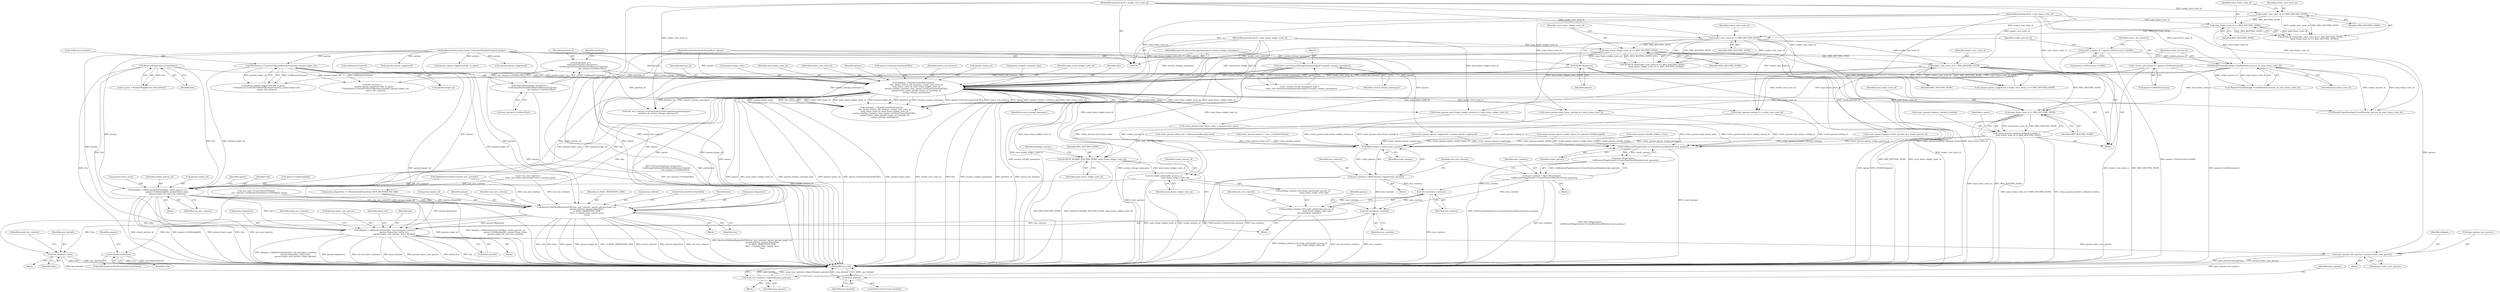 digraph "0_Chrome_d18c519758c2e6043f0e1f00e2b69a55b3d7997f@API" {
"1000290" [label="(Call,main_frame_route_id != MSG_ROUTING_NONE)"];
"1000107" [label="(MethodParameterIn,int32_t main_frame_route_id)"];
"1000138" [label="(Call,RenderFrameHostImpl::FromID(render_process_id, main_frame_route_id))"];
"1000129" [label="(Call,render_process_id = opener->GetProcess()->GetID())"];
"1000116" [label="(Call,main_frame_route_id == MSG_ROUTING_NONE)"];
"1000113" [label="(Call,render_view_route_id == MSG_ROUTING_NONE)"];
"1000106" [label="(MethodParameterIn,int32_t render_view_route_id)"];
"1000202" [label="(Call,delegate_->ShouldCreateWebContents(\n          this, opener, source_site_instance, render_view_route_id,\n          main_frame_route_id, main_frame_widget_route_id,\n          params.window_container_type, opener->GetLastCommittedURL(),\n          params.frame_name, params.target_url, partition_id,\n          session_storage_namespace))"];
"1000144" [label="(Call,BrowserPluginGuest::IsGuest(this))"];
"1000126" [label="(Call,DCHECK(opener))"];
"1000105" [label="(MethodParameterIn,RenderFrameHost* opener)"];
"1000133" [label="(Call,* source_site_instance = opener->GetSiteInstance())"];
"1000120" [label="(Call,render_view_route_id == MSG_ROUTING_NONE)"];
"1000152" [label="(Call,render_view_route_id == MSG_ROUTING_NONE)"];
"1000123" [label="(Call,main_frame_widget_route_id == MSG_ROUTING_NONE)"];
"1000108" [label="(MethodParameterIn,int32_t main_frame_widget_route_id)"];
"1000109" [label="(MethodParameterIn,const mojom::CreateNewWindowParams& params)"];
"1000165" [label="(Call,SiteInstance::CreateForURL(GetBrowserContext(), params.target_url))"];
"1000172" [label="(Call,& partition_id =\n      GetContentClient()->browser()->\n          GetStoragePartitionIdForSite(GetBrowserContext(),\n                                       site_instance->GetSiteURL()))"];
"1000174" [label="(Call,GetContentClient()->browser()->\n          GetStoragePartitionIdForSite(GetBrowserContext(),\n                                       site_instance->GetSiteURL()))"];
"1000192" [label="(Call,static_cast<SessionStorageNamespaceImpl*>(session_storage_namespace))"];
"1000110" [label="(MethodParameterIn,SessionStorageNamespace* session_storage_namespace)"];
"1000286" [label="(Call,create_params.renderer_initiated_creation =\n      main_frame_route_id != MSG_ROUTING_NONE)"];
"1000310" [label="(Call,WebContents::Create(create_params))"];
"1000308" [label="(Call,new_contents = WebContents::Create(create_params))"];
"1000358" [label="(Call,std::move(new_contents))"];
"1000352" [label="(Call,pending_contents_[std::make_pair(render_process_id,\n                                     main_frame_widget_route_id)] =\n        std::move(new_contents))"];
"1000419" [label="(Call,std::move(new_contents))"];
"1000417" [label="(Call,delegate_->AddNewContents(this, std::move(new_contents),\n                                params.disposition, initial_rect,\n                                params.mimic_user_gesture, &was_blocked))"];
"1000439" [label="(Call,open_params.user_gesture = params.mimic_user_gesture)"];
"1000462" [label="(Call,weak_new_contents->OpenURL(open_params))"];
"1000317" [label="(Call,GetBrowserPluginGuest()->CreateNewGuestWindow(create_params))"];
"1000316" [label="(Call,base::WrapUnique(\n        GetBrowserPluginGuest()->CreateNewGuestWindow(create_params)))"];
"1000314" [label="(Call,new_contents = base::WrapUnique(\n        GetBrowserPluginGuest()->CreateNewGuestWindow(create_params)))"];
"1000349" [label="(Call,DCHECK_NE(MSG_ROUTING_NONE, main_frame_widget_route_id))"];
"1000355" [label="(Call,std::make_pair(render_process_id,\n                                     main_frame_widget_route_id))"];
"1000365" [label="(Call,delegate_->WebContentsCreated(this, render_process_id,\n                                  opener->GetRoutingID(), params.frame_name,\n                                  params.target_url, raw_new_contents))"];
"1000381" [label="(Call,observer.DidOpenRequestedURL(raw_new_contents, opener, params.target_url,\n                                   params.referrer, params.disposition,\n                                   ui::PAGE_TRANSITION_LINK,\n                                   false,  // started_from_context_menu\n                                   true))"];
"1000398" [label="(Call,ExitFullscreen(true))"];
"1000406" [label="(Call,was_blocked = false)"];
"1000435" [label="(Call,!was_blocked)"];
"1000108" [label="(MethodParameterIn,int32_t main_frame_widget_route_id)"];
"1000365" [label="(Call,delegate_->WebContentsCreated(this, render_process_id,\n                                  opener->GetRoutingID(), params.frame_name,\n                                  params.target_url, raw_new_contents))"];
"1000382" [label="(Identifier,raw_new_contents)"];
"1000109" [label="(MethodParameterIn,const mojom::CreateNewWindowParams& params)"];
"1000117" [label="(Identifier,main_frame_route_id)"];
"1000308" [label="(Call,new_contents = WebContents::Create(create_params))"];
"1000464" [label="(MethodReturn,void)"];
"1000114" [label="(Identifier,render_view_route_id)"];
"1000298" [label="(Call,create_params.context = view_->GetNativeView())"];
"1000120" [label="(Call,render_view_route_id == MSG_ROUTING_NONE)"];
"1000375" [label="(Identifier,raw_new_contents)"];
"1000286" [label="(Call,create_params.renderer_initiated_creation =\n      main_frame_route_id != MSG_ROUTING_NONE)"];
"1000402" [label="(Identifier,params)"];
"1000127" [label="(Identifier,opener)"];
"1000207" [label="(Identifier,main_frame_route_id)"];
"1000137" [label="(Call,!RenderFrameHostImpl::FromID(render_process_id, main_frame_route_id))"];
"1000176" [label="(Call,site_instance->GetSiteURL())"];
"1000131" [label="(Call,opener->GetProcess()->GetID())"];
"1000383" [label="(Identifier,opener)"];
"1000377" [label="(Identifier,opener)"];
"1000175" [label="(Call,GetBrowserContext())"];
"1000352" [label="(Call,pending_contents_[std::make_pair(render_process_id,\n                                     main_frame_widget_route_id)] =\n        std::move(new_contents))"];
"1000158" [label="(Call,params.opener_suppressed && !is_guest\n          ? SiteInstance::CreateForURL(GetBrowserContext(), params.target_url)\n          : source_site_instance)"];
"1000313" [label="(Block,)"];
"1000415" [label="(Block,)"];
"1000360" [label="(Call,AddDestructionObserver(raw_new_contents))"];
"1000134" [label="(Identifier,source_site_instance)"];
"1000139" [label="(Identifier,render_process_id)"];
"1000122" [label="(Identifier,MSG_ROUTING_NONE)"];
"1000154" [label="(Identifier,MSG_ROUTING_NONE)"];
"1000436" [label="(Identifier,was_blocked)"];
"1000309" [label="(Identifier,new_contents)"];
"1000314" [label="(Call,new_contents = base::WrapUnique(\n        GetBrowserPluginGuest()->CreateNewGuestWindow(create_params)))"];
"1000153" [label="(Identifier,render_view_route_id)"];
"1000290" [label="(Call,main_frame_route_id != MSG_ROUTING_NONE)"];
"1000361" [label="(Identifier,raw_new_contents)"];
"1000116" [label="(Call,main_frame_route_id == MSG_ROUTING_NONE)"];
"1000206" [label="(Identifier,render_view_route_id)"];
"1000418" [label="(Identifier,this)"];
"1000437" [label="(Block,)"];
"1000125" [label="(Identifier,MSG_ROUTING_NONE)"];
"1000204" [label="(Identifier,opener)"];
"1000359" [label="(Identifier,new_contents)"];
"1000179" [label="(Identifier,partition)"];
"1000461" [label="(Block,)"];
"1000421" [label="(Call,params.disposition)"];
"1000435" [label="(Call,!was_blocked)"];
"1000297" [label="(Block,)"];
"1000356" [label="(Identifier,render_process_id)"];
"1000144" [label="(Call,BrowserPluginGuest::IsGuest(this))"];
"1000212" [label="(Call,opener->GetLastCommittedURL())"];
"1000205" [label="(Identifier,source_site_instance)"];
"1000174" [label="(Call,GetContentClient()->browser()->\n          GetStoragePartitionIdForSite(GetBrowserContext(),\n                                       site_instance->GetSiteURL()))"];
"1000354" [label="(Identifier,pending_contents_)"];
"1000236" [label="(Call,create_params.routing_id = render_view_route_id)"];
"1000311" [label="(Identifier,create_params)"];
"1000118" [label="(Identifier,MSG_ROUTING_NONE)"];
"1000422" [label="(Identifier,params)"];
"1000173" [label="(Identifier,partition_id)"];
"1000428" [label="(Call,&was_blocked)"];
"1000432" [label="(Identifier,weak_new_contents)"];
"1000346" [label="(Call,new_view->CreateViewForWidget(\n          new_contents->GetRenderViewHost()->GetWidget(), false))"];
"1000147" [label="(Call,!params.opener_suppressed || render_view_route_id == MSG_ROUTING_NONE)"];
"1000434" [label="(ControlStructure,if (!was_blocked))"];
"1000112" [label="(Call,DCHECK_EQ((render_view_route_id == MSG_ROUTING_NONE),\n            (main_frame_route_id == MSG_ROUTING_NONE)))"];
"1000216" [label="(Call,params.target_url)"];
"1000349" [label="(Call,DCHECK_NE(MSG_ROUTING_NONE, main_frame_widget_route_id))"];
"1000159" [label="(Call,params.opener_suppressed && !is_guest)"];
"1000366" [label="(Identifier,this)"];
"1000165" [label="(Call,SiteInstance::CreateForURL(GetBrowserContext(), params.target_url))"];
"1000246" [label="(Call,create_params.main_frame_widget_routing_id = main_frame_widget_route_id)"];
"1000172" [label="(Call,& partition_id =\n      GetContentClient()->browser()->\n          GetStoragePartitionIdForSite(GetBrowserContext(),\n                                       site_instance->GetSiteURL()))"];
"1000353" [label="(Call,pending_contents_[std::make_pair(render_process_id,\n                                     main_frame_widget_route_id)])"];
"1000201" [label="(Call,!delegate_->ShouldCreateWebContents(\n          this, opener, source_site_instance, render_view_route_id,\n          main_frame_route_id, main_frame_widget_route_id,\n          params.window_container_type, opener->GetLastCommittedURL(),\n          params.frame_name, params.target_url, partition_id,\n          session_storage_namespace))"];
"1000209" [label="(Call,params.window_container_type)"];
"1000351" [label="(Identifier,main_frame_widget_route_id)"];
"1000357" [label="(Identifier,main_frame_widget_route_id)"];
"1000393" [label="(Identifier,ui::PAGE_TRANSITION_LINK)"];
"1000126" [label="(Call,DCHECK(opener))"];
"1000105" [label="(MethodParameterIn,RenderFrameHost* opener)"];
"1000140" [label="(Identifier,main_frame_route_id)"];
"1000448" [label="(Identifier,delegate_)"];
"1000292" [label="(Identifier,MSG_ROUTING_NONE)"];
"1000417" [label="(Call,delegate_->AddNewContents(this, std::move(new_contents),\n                                params.disposition, initial_rect,\n                                params.mimic_user_gesture, &was_blocked))"];
"1000268" [label="(Call,create_params.opener_suppressed = params.opener_suppressed)"];
"1000130" [label="(Identifier,render_process_id)"];
"1000142" [label="(Call,is_guest = BrowserPluginGuest::IsGuest(this))"];
"1000463" [label="(Identifier,open_params)"];
"1000439" [label="(Call,open_params.user_gesture = params.mimic_user_gesture)"];
"1000443" [label="(Call,params.mimic_user_gesture)"];
"1000395" [label="(Identifier,true)"];
"1000368" [label="(Call,opener->GetRoutingID())"];
"1000355" [label="(Call,std::make_pair(render_process_id,\n                                     main_frame_widget_route_id))"];
"1000106" [label="(MethodParameterIn,int32_t render_view_route_id)"];
"1000315" [label="(Identifier,new_contents)"];
"1000115" [label="(Identifier,MSG_ROUTING_NONE)"];
"1000110" [label="(MethodParameterIn,SessionStorageNamespace* session_storage_namespace)"];
"1000425" [label="(Call,params.mimic_user_gesture)"];
"1000166" [label="(Call,GetBrowserContext())"];
"1000325" [label="(Call,raw_new_contents->GetController().SetSessionStorageNamespace(\n      partition_id, session_storage_namespace))"];
"1000380" [label="(Block,)"];
"1000133" [label="(Call,* source_site_instance = opener->GetSiteInstance())"];
"1000113" [label="(Call,render_view_route_id == MSG_ROUTING_NONE)"];
"1000396" [label="(ControlStructure,if (IsFullscreenForCurrentTab()))"];
"1000276" [label="(Call,params.disposition == WindowOpenDisposition::NEW_BACKGROUND_TAB)"];
"1000407" [label="(Identifier,was_blocked)"];
"1000387" [label="(Call,params.referrer)"];
"1000129" [label="(Call,render_process_id = opener->GetProcess()->GetID())"];
"1000190" [label="(Call,* session_storage_namespace_impl =\n      static_cast<SessionStorageNamespaceImpl*>(session_storage_namespace))"];
"1000411" [label="(Identifier,weak_new_contents)"];
"1000408" [label="(Identifier,false)"];
"1000208" [label="(Identifier,main_frame_widget_route_id)"];
"1000156" [label="(Call,site_instance =\n      params.opener_suppressed && !is_guest\n          ? SiteInstance::CreateForURL(GetBrowserContext(), params.target_url)\n          : source_site_instance)"];
"1000320" [label="(Call,* raw_new_contents =\n      static_cast<WebContentsImpl*>(new_contents.get()))"];
"1000419" [label="(Call,std::move(new_contents))"];
"1000406" [label="(Call,was_blocked = false)"];
"1000263" [label="(Call,create_params.opener_render_frame_id = opener->GetRoutingID())"];
"1000241" [label="(Call,create_params.main_frame_routing_id = main_frame_route_id)"];
"1000192" [label="(Call,static_cast<SessionStorageNamespaceImpl*>(session_storage_namespace))"];
"1000310" [label="(Call,WebContents::Create(create_params))"];
"1000317" [label="(Call,GetBrowserPluginGuest()->CreateNewGuestWindow(create_params))"];
"1000107" [label="(MethodParameterIn,int32_t main_frame_route_id)"];
"1000364" [label="(Block,)"];
"1000203" [label="(Identifier,this)"];
"1000296" [label="(Identifier,is_guest)"];
"1000462" [label="(Call,weak_new_contents->OpenURL(open_params))"];
"1000316" [label="(Call,base::WrapUnique(\n        GetBrowserPluginGuest()->CreateNewGuestWindow(create_params)))"];
"1000202" [label="(Call,delegate_->ShouldCreateWebContents(\n          this, opener, source_site_instance, render_view_route_id,\n          main_frame_route_id, main_frame_widget_route_id,\n          params.window_container_type, opener->GetLastCommittedURL(),\n          params.frame_name, params.target_url, partition_id,\n          session_storage_namespace))"];
"1000397" [label="(Call,IsFullscreenForCurrentTab())"];
"1000399" [label="(Identifier,true)"];
"1000420" [label="(Identifier,new_contents)"];
"1000111" [label="(Block,)"];
"1000138" [label="(Call,RenderFrameHostImpl::FromID(render_process_id, main_frame_route_id))"];
"1000220" [label="(Identifier,session_storage_namespace)"];
"1000219" [label="(Identifier,partition_id)"];
"1000394" [label="(Identifier,false)"];
"1000145" [label="(Identifier,this)"];
"1000291" [label="(Identifier,main_frame_route_id)"];
"1000303" [label="(Call,create_params.initial_size = GetContainerBounds().size())"];
"1000251" [label="(Call,create_params.main_frame_name = params.frame_name)"];
"1000333" [label="(Call,!params.opener_suppressed)"];
"1000167" [label="(Call,params.target_url)"];
"1000194" [label="(Identifier,session_storage_namespace)"];
"1000225" [label="(Call,RenderFrameHostImpl::FromID(render_process_id, main_frame_route_id))"];
"1000369" [label="(Call,params.frame_name)"];
"1000119" [label="(Call,DCHECK_EQ((render_view_route_id == MSG_ROUTING_NONE),\n            (main_frame_widget_route_id == MSG_ROUTING_NONE)))"];
"1000124" [label="(Identifier,main_frame_widget_route_id)"];
"1000213" [label="(Call,params.frame_name)"];
"1000258" [label="(Call,create_params.opener_render_process_id = render_process_id)"];
"1000440" [label="(Call,open_params.user_gesture)"];
"1000135" [label="(Call,opener->GetSiteInstance())"];
"1000123" [label="(Call,main_frame_widget_route_id == MSG_ROUTING_NONE)"];
"1000424" [label="(Identifier,initial_rect)"];
"1000398" [label="(Call,ExitFullscreen(true))"];
"1000152" [label="(Call,render_view_route_id == MSG_ROUTING_NONE)"];
"1000318" [label="(Identifier,create_params)"];
"1000281" [label="(Call,create_params.initially_hidden = true)"];
"1000390" [label="(Call,params.disposition)"];
"1000441" [label="(Identifier,open_params)"];
"1000367" [label="(Identifier,render_process_id)"];
"1000287" [label="(Call,create_params.renderer_initiated_creation)"];
"1000350" [label="(Identifier,MSG_ROUTING_NONE)"];
"1000358" [label="(Call,std::move(new_contents))"];
"1000372" [label="(Call,params.target_url)"];
"1000337" [label="(Block,)"];
"1000381" [label="(Call,observer.DidOpenRequestedURL(raw_new_contents, opener, params.target_url,\n                                   params.referrer, params.disposition,\n                                   ui::PAGE_TRANSITION_LINK,\n                                   false,  // started_from_context_menu\n                                   true))"];
"1000321" [label="(Identifier,raw_new_contents)"];
"1000404" [label="(Block,)"];
"1000384" [label="(Call,params.target_url)"];
"1000148" [label="(Call,!params.opener_suppressed)"];
"1000121" [label="(Identifier,render_view_route_id)"];
"1000290" -> "1000286"  [label="AST: "];
"1000290" -> "1000292"  [label="CFG: "];
"1000291" -> "1000290"  [label="AST: "];
"1000292" -> "1000290"  [label="AST: "];
"1000286" -> "1000290"  [label="CFG: "];
"1000290" -> "1000464"  [label="DDG: main_frame_route_id"];
"1000290" -> "1000464"  [label="DDG: MSG_ROUTING_NONE"];
"1000290" -> "1000286"  [label="DDG: main_frame_route_id"];
"1000290" -> "1000286"  [label="DDG: MSG_ROUTING_NONE"];
"1000107" -> "1000290"  [label="DDG: main_frame_route_id"];
"1000138" -> "1000290"  [label="DDG: main_frame_route_id"];
"1000202" -> "1000290"  [label="DDG: main_frame_route_id"];
"1000123" -> "1000290"  [label="DDG: MSG_ROUTING_NONE"];
"1000152" -> "1000290"  [label="DDG: MSG_ROUTING_NONE"];
"1000290" -> "1000349"  [label="DDG: MSG_ROUTING_NONE"];
"1000107" -> "1000104"  [label="AST: "];
"1000107" -> "1000464"  [label="DDG: main_frame_route_id"];
"1000107" -> "1000116"  [label="DDG: main_frame_route_id"];
"1000107" -> "1000138"  [label="DDG: main_frame_route_id"];
"1000107" -> "1000202"  [label="DDG: main_frame_route_id"];
"1000107" -> "1000225"  [label="DDG: main_frame_route_id"];
"1000107" -> "1000241"  [label="DDG: main_frame_route_id"];
"1000138" -> "1000137"  [label="AST: "];
"1000138" -> "1000140"  [label="CFG: "];
"1000139" -> "1000138"  [label="AST: "];
"1000140" -> "1000138"  [label="AST: "];
"1000137" -> "1000138"  [label="CFG: "];
"1000138" -> "1000137"  [label="DDG: render_process_id"];
"1000138" -> "1000137"  [label="DDG: main_frame_route_id"];
"1000129" -> "1000138"  [label="DDG: render_process_id"];
"1000116" -> "1000138"  [label="DDG: main_frame_route_id"];
"1000138" -> "1000202"  [label="DDG: main_frame_route_id"];
"1000138" -> "1000225"  [label="DDG: render_process_id"];
"1000138" -> "1000225"  [label="DDG: main_frame_route_id"];
"1000138" -> "1000241"  [label="DDG: main_frame_route_id"];
"1000138" -> "1000258"  [label="DDG: render_process_id"];
"1000138" -> "1000355"  [label="DDG: render_process_id"];
"1000138" -> "1000365"  [label="DDG: render_process_id"];
"1000129" -> "1000111"  [label="AST: "];
"1000129" -> "1000131"  [label="CFG: "];
"1000130" -> "1000129"  [label="AST: "];
"1000131" -> "1000129"  [label="AST: "];
"1000134" -> "1000129"  [label="CFG: "];
"1000129" -> "1000464"  [label="DDG: opener->GetProcess()->GetID()"];
"1000116" -> "1000112"  [label="AST: "];
"1000116" -> "1000118"  [label="CFG: "];
"1000117" -> "1000116"  [label="AST: "];
"1000118" -> "1000116"  [label="AST: "];
"1000112" -> "1000116"  [label="CFG: "];
"1000116" -> "1000112"  [label="DDG: main_frame_route_id"];
"1000116" -> "1000112"  [label="DDG: MSG_ROUTING_NONE"];
"1000113" -> "1000116"  [label="DDG: MSG_ROUTING_NONE"];
"1000116" -> "1000120"  [label="DDG: MSG_ROUTING_NONE"];
"1000113" -> "1000112"  [label="AST: "];
"1000113" -> "1000115"  [label="CFG: "];
"1000114" -> "1000113"  [label="AST: "];
"1000115" -> "1000113"  [label="AST: "];
"1000117" -> "1000113"  [label="CFG: "];
"1000113" -> "1000112"  [label="DDG: render_view_route_id"];
"1000113" -> "1000112"  [label="DDG: MSG_ROUTING_NONE"];
"1000106" -> "1000113"  [label="DDG: render_view_route_id"];
"1000113" -> "1000120"  [label="DDG: render_view_route_id"];
"1000106" -> "1000104"  [label="AST: "];
"1000106" -> "1000464"  [label="DDG: render_view_route_id"];
"1000106" -> "1000120"  [label="DDG: render_view_route_id"];
"1000106" -> "1000152"  [label="DDG: render_view_route_id"];
"1000106" -> "1000202"  [label="DDG: render_view_route_id"];
"1000106" -> "1000236"  [label="DDG: render_view_route_id"];
"1000202" -> "1000201"  [label="AST: "];
"1000202" -> "1000220"  [label="CFG: "];
"1000203" -> "1000202"  [label="AST: "];
"1000204" -> "1000202"  [label="AST: "];
"1000205" -> "1000202"  [label="AST: "];
"1000206" -> "1000202"  [label="AST: "];
"1000207" -> "1000202"  [label="AST: "];
"1000208" -> "1000202"  [label="AST: "];
"1000209" -> "1000202"  [label="AST: "];
"1000212" -> "1000202"  [label="AST: "];
"1000213" -> "1000202"  [label="AST: "];
"1000216" -> "1000202"  [label="AST: "];
"1000219" -> "1000202"  [label="AST: "];
"1000220" -> "1000202"  [label="AST: "];
"1000201" -> "1000202"  [label="CFG: "];
"1000202" -> "1000464"  [label="DDG: params.window_container_type"];
"1000202" -> "1000464"  [label="DDG: params.target_url"];
"1000202" -> "1000464"  [label="DDG: partition_id"];
"1000202" -> "1000464"  [label="DDG: render_view_route_id"];
"1000202" -> "1000464"  [label="DDG: this"];
"1000202" -> "1000464"  [label="DDG: main_frame_widget_route_id"];
"1000202" -> "1000464"  [label="DDG: opener->GetLastCommittedURL()"];
"1000202" -> "1000464"  [label="DDG: params.frame_name"];
"1000202" -> "1000464"  [label="DDG: session_storage_namespace"];
"1000202" -> "1000464"  [label="DDG: source_site_instance"];
"1000202" -> "1000464"  [label="DDG: opener"];
"1000202" -> "1000201"  [label="DDG: render_view_route_id"];
"1000202" -> "1000201"  [label="DDG: main_frame_widget_route_id"];
"1000202" -> "1000201"  [label="DDG: params.target_url"];
"1000202" -> "1000201"  [label="DDG: partition_id"];
"1000202" -> "1000201"  [label="DDG: session_storage_namespace"];
"1000202" -> "1000201"  [label="DDG: opener->GetLastCommittedURL()"];
"1000202" -> "1000201"  [label="DDG: source_site_instance"];
"1000202" -> "1000201"  [label="DDG: opener"];
"1000202" -> "1000201"  [label="DDG: params.window_container_type"];
"1000202" -> "1000201"  [label="DDG: main_frame_route_id"];
"1000202" -> "1000201"  [label="DDG: params.frame_name"];
"1000202" -> "1000201"  [label="DDG: this"];
"1000144" -> "1000202"  [label="DDG: this"];
"1000126" -> "1000202"  [label="DDG: opener"];
"1000105" -> "1000202"  [label="DDG: opener"];
"1000133" -> "1000202"  [label="DDG: source_site_instance"];
"1000120" -> "1000202"  [label="DDG: render_view_route_id"];
"1000152" -> "1000202"  [label="DDG: render_view_route_id"];
"1000123" -> "1000202"  [label="DDG: main_frame_widget_route_id"];
"1000108" -> "1000202"  [label="DDG: main_frame_widget_route_id"];
"1000109" -> "1000202"  [label="DDG: params"];
"1000165" -> "1000202"  [label="DDG: params.target_url"];
"1000172" -> "1000202"  [label="DDG: partition_id"];
"1000192" -> "1000202"  [label="DDG: session_storage_namespace"];
"1000110" -> "1000202"  [label="DDG: session_storage_namespace"];
"1000202" -> "1000225"  [label="DDG: main_frame_route_id"];
"1000202" -> "1000236"  [label="DDG: render_view_route_id"];
"1000202" -> "1000241"  [label="DDG: main_frame_route_id"];
"1000202" -> "1000246"  [label="DDG: main_frame_widget_route_id"];
"1000202" -> "1000251"  [label="DDG: params.frame_name"];
"1000202" -> "1000325"  [label="DDG: partition_id"];
"1000202" -> "1000325"  [label="DDG: session_storage_namespace"];
"1000202" -> "1000349"  [label="DDG: main_frame_widget_route_id"];
"1000202" -> "1000365"  [label="DDG: this"];
"1000202" -> "1000365"  [label="DDG: params.frame_name"];
"1000202" -> "1000365"  [label="DDG: params.target_url"];
"1000202" -> "1000381"  [label="DDG: opener"];
"1000202" -> "1000381"  [label="DDG: params.target_url"];
"1000202" -> "1000417"  [label="DDG: this"];
"1000144" -> "1000142"  [label="AST: "];
"1000144" -> "1000145"  [label="CFG: "];
"1000145" -> "1000144"  [label="AST: "];
"1000142" -> "1000144"  [label="CFG: "];
"1000144" -> "1000464"  [label="DDG: this"];
"1000144" -> "1000142"  [label="DDG: this"];
"1000144" -> "1000365"  [label="DDG: this"];
"1000144" -> "1000417"  [label="DDG: this"];
"1000126" -> "1000111"  [label="AST: "];
"1000126" -> "1000127"  [label="CFG: "];
"1000127" -> "1000126"  [label="AST: "];
"1000130" -> "1000126"  [label="CFG: "];
"1000126" -> "1000464"  [label="DDG: DCHECK(opener)"];
"1000126" -> "1000464"  [label="DDG: opener"];
"1000105" -> "1000126"  [label="DDG: opener"];
"1000126" -> "1000381"  [label="DDG: opener"];
"1000105" -> "1000104"  [label="AST: "];
"1000105" -> "1000464"  [label="DDG: opener"];
"1000105" -> "1000381"  [label="DDG: opener"];
"1000133" -> "1000111"  [label="AST: "];
"1000133" -> "1000135"  [label="CFG: "];
"1000134" -> "1000133"  [label="AST: "];
"1000135" -> "1000133"  [label="AST: "];
"1000139" -> "1000133"  [label="CFG: "];
"1000133" -> "1000464"  [label="DDG: opener->GetSiteInstance()"];
"1000133" -> "1000156"  [label="DDG: source_site_instance"];
"1000133" -> "1000158"  [label="DDG: source_site_instance"];
"1000120" -> "1000119"  [label="AST: "];
"1000120" -> "1000122"  [label="CFG: "];
"1000121" -> "1000120"  [label="AST: "];
"1000122" -> "1000120"  [label="AST: "];
"1000124" -> "1000120"  [label="CFG: "];
"1000120" -> "1000464"  [label="DDG: render_view_route_id"];
"1000120" -> "1000119"  [label="DDG: render_view_route_id"];
"1000120" -> "1000119"  [label="DDG: MSG_ROUTING_NONE"];
"1000120" -> "1000123"  [label="DDG: MSG_ROUTING_NONE"];
"1000120" -> "1000152"  [label="DDG: render_view_route_id"];
"1000120" -> "1000236"  [label="DDG: render_view_route_id"];
"1000152" -> "1000147"  [label="AST: "];
"1000152" -> "1000154"  [label="CFG: "];
"1000153" -> "1000152"  [label="AST: "];
"1000154" -> "1000152"  [label="AST: "];
"1000147" -> "1000152"  [label="CFG: "];
"1000152" -> "1000464"  [label="DDG: render_view_route_id"];
"1000152" -> "1000464"  [label="DDG: MSG_ROUTING_NONE"];
"1000152" -> "1000147"  [label="DDG: render_view_route_id"];
"1000152" -> "1000147"  [label="DDG: MSG_ROUTING_NONE"];
"1000123" -> "1000152"  [label="DDG: MSG_ROUTING_NONE"];
"1000152" -> "1000236"  [label="DDG: render_view_route_id"];
"1000123" -> "1000119"  [label="AST: "];
"1000123" -> "1000125"  [label="CFG: "];
"1000124" -> "1000123"  [label="AST: "];
"1000125" -> "1000123"  [label="AST: "];
"1000119" -> "1000123"  [label="CFG: "];
"1000123" -> "1000464"  [label="DDG: MSG_ROUTING_NONE"];
"1000123" -> "1000464"  [label="DDG: main_frame_widget_route_id"];
"1000123" -> "1000119"  [label="DDG: main_frame_widget_route_id"];
"1000123" -> "1000119"  [label="DDG: MSG_ROUTING_NONE"];
"1000108" -> "1000123"  [label="DDG: main_frame_widget_route_id"];
"1000123" -> "1000246"  [label="DDG: main_frame_widget_route_id"];
"1000123" -> "1000349"  [label="DDG: main_frame_widget_route_id"];
"1000108" -> "1000104"  [label="AST: "];
"1000108" -> "1000464"  [label="DDG: main_frame_widget_route_id"];
"1000108" -> "1000246"  [label="DDG: main_frame_widget_route_id"];
"1000108" -> "1000349"  [label="DDG: main_frame_widget_route_id"];
"1000108" -> "1000355"  [label="DDG: main_frame_widget_route_id"];
"1000109" -> "1000104"  [label="AST: "];
"1000109" -> "1000464"  [label="DDG: params"];
"1000109" -> "1000148"  [label="DDG: params"];
"1000109" -> "1000159"  [label="DDG: params"];
"1000109" -> "1000165"  [label="DDG: params"];
"1000109" -> "1000251"  [label="DDG: params"];
"1000109" -> "1000268"  [label="DDG: params"];
"1000109" -> "1000276"  [label="DDG: params"];
"1000109" -> "1000333"  [label="DDG: params"];
"1000109" -> "1000365"  [label="DDG: params"];
"1000109" -> "1000381"  [label="DDG: params"];
"1000109" -> "1000417"  [label="DDG: params"];
"1000109" -> "1000439"  [label="DDG: params"];
"1000165" -> "1000158"  [label="AST: "];
"1000165" -> "1000167"  [label="CFG: "];
"1000166" -> "1000165"  [label="AST: "];
"1000167" -> "1000165"  [label="AST: "];
"1000158" -> "1000165"  [label="CFG: "];
"1000165" -> "1000464"  [label="DDG: params.target_url"];
"1000165" -> "1000156"  [label="DDG: GetBrowserContext()"];
"1000165" -> "1000156"  [label="DDG: params.target_url"];
"1000165" -> "1000158"  [label="DDG: GetBrowserContext()"];
"1000165" -> "1000158"  [label="DDG: params.target_url"];
"1000165" -> "1000365"  [label="DDG: params.target_url"];
"1000165" -> "1000381"  [label="DDG: params.target_url"];
"1000172" -> "1000111"  [label="AST: "];
"1000172" -> "1000174"  [label="CFG: "];
"1000173" -> "1000172"  [label="AST: "];
"1000174" -> "1000172"  [label="AST: "];
"1000179" -> "1000172"  [label="CFG: "];
"1000172" -> "1000464"  [label="DDG: partition_id"];
"1000172" -> "1000464"  [label="DDG: GetContentClient()->browser()->\n          GetStoragePartitionIdForSite(GetBrowserContext(),\n                                       site_instance->GetSiteURL())"];
"1000174" -> "1000172"  [label="DDG: GetBrowserContext()"];
"1000174" -> "1000172"  [label="DDG: site_instance->GetSiteURL()"];
"1000172" -> "1000325"  [label="DDG: partition_id"];
"1000174" -> "1000176"  [label="CFG: "];
"1000175" -> "1000174"  [label="AST: "];
"1000176" -> "1000174"  [label="AST: "];
"1000174" -> "1000464"  [label="DDG: site_instance->GetSiteURL()"];
"1000192" -> "1000190"  [label="AST: "];
"1000192" -> "1000194"  [label="CFG: "];
"1000193" -> "1000192"  [label="AST: "];
"1000194" -> "1000192"  [label="AST: "];
"1000190" -> "1000192"  [label="CFG: "];
"1000192" -> "1000464"  [label="DDG: session_storage_namespace"];
"1000192" -> "1000190"  [label="DDG: session_storage_namespace"];
"1000110" -> "1000192"  [label="DDG: session_storage_namespace"];
"1000192" -> "1000325"  [label="DDG: session_storage_namespace"];
"1000110" -> "1000104"  [label="AST: "];
"1000110" -> "1000464"  [label="DDG: session_storage_namespace"];
"1000110" -> "1000325"  [label="DDG: session_storage_namespace"];
"1000286" -> "1000111"  [label="AST: "];
"1000287" -> "1000286"  [label="AST: "];
"1000296" -> "1000286"  [label="CFG: "];
"1000286" -> "1000464"  [label="DDG: main_frame_route_id != MSG_ROUTING_NONE"];
"1000286" -> "1000464"  [label="DDG: create_params.renderer_initiated_creation"];
"1000286" -> "1000310"  [label="DDG: create_params.renderer_initiated_creation"];
"1000286" -> "1000317"  [label="DDG: create_params.renderer_initiated_creation"];
"1000310" -> "1000308"  [label="AST: "];
"1000310" -> "1000311"  [label="CFG: "];
"1000311" -> "1000310"  [label="AST: "];
"1000308" -> "1000310"  [label="CFG: "];
"1000310" -> "1000464"  [label="DDG: create_params"];
"1000310" -> "1000308"  [label="DDG: create_params"];
"1000258" -> "1000310"  [label="DDG: create_params.opener_render_process_id"];
"1000303" -> "1000310"  [label="DDG: create_params.initial_size"];
"1000298" -> "1000310"  [label="DDG: create_params.context"];
"1000268" -> "1000310"  [label="DDG: create_params.opener_suppressed"];
"1000251" -> "1000310"  [label="DDG: create_params.main_frame_name"];
"1000263" -> "1000310"  [label="DDG: create_params.opener_render_frame_id"];
"1000241" -> "1000310"  [label="DDG: create_params.main_frame_routing_id"];
"1000246" -> "1000310"  [label="DDG: create_params.main_frame_widget_routing_id"];
"1000236" -> "1000310"  [label="DDG: create_params.routing_id"];
"1000281" -> "1000310"  [label="DDG: create_params.initially_hidden"];
"1000308" -> "1000297"  [label="AST: "];
"1000309" -> "1000308"  [label="AST: "];
"1000321" -> "1000308"  [label="CFG: "];
"1000308" -> "1000464"  [label="DDG: WebContents::Create(create_params)"];
"1000308" -> "1000464"  [label="DDG: new_contents"];
"1000308" -> "1000358"  [label="DDG: new_contents"];
"1000308" -> "1000419"  [label="DDG: new_contents"];
"1000358" -> "1000352"  [label="AST: "];
"1000358" -> "1000359"  [label="CFG: "];
"1000359" -> "1000358"  [label="AST: "];
"1000352" -> "1000358"  [label="CFG: "];
"1000358" -> "1000464"  [label="DDG: new_contents"];
"1000358" -> "1000352"  [label="DDG: new_contents"];
"1000314" -> "1000358"  [label="DDG: new_contents"];
"1000358" -> "1000419"  [label="DDG: new_contents"];
"1000352" -> "1000337"  [label="AST: "];
"1000353" -> "1000352"  [label="AST: "];
"1000361" -> "1000352"  [label="CFG: "];
"1000352" -> "1000464"  [label="DDG: pending_contents_[std::make_pair(render_process_id,\n                                     main_frame_widget_route_id)]"];
"1000352" -> "1000464"  [label="DDG: std::move(new_contents)"];
"1000419" -> "1000417"  [label="AST: "];
"1000419" -> "1000420"  [label="CFG: "];
"1000420" -> "1000419"  [label="AST: "];
"1000422" -> "1000419"  [label="CFG: "];
"1000419" -> "1000464"  [label="DDG: new_contents"];
"1000419" -> "1000417"  [label="DDG: new_contents"];
"1000314" -> "1000419"  [label="DDG: new_contents"];
"1000417" -> "1000415"  [label="AST: "];
"1000417" -> "1000428"  [label="CFG: "];
"1000418" -> "1000417"  [label="AST: "];
"1000421" -> "1000417"  [label="AST: "];
"1000424" -> "1000417"  [label="AST: "];
"1000425" -> "1000417"  [label="AST: "];
"1000428" -> "1000417"  [label="AST: "];
"1000432" -> "1000417"  [label="CFG: "];
"1000417" -> "1000464"  [label="DDG: &was_blocked"];
"1000417" -> "1000464"  [label="DDG: params.mimic_user_gesture"];
"1000417" -> "1000464"  [label="DDG: initial_rect"];
"1000417" -> "1000464"  [label="DDG: this"];
"1000417" -> "1000464"  [label="DDG: delegate_->AddNewContents(this, std::move(new_contents),\n                                params.disposition, initial_rect,\n                                params.mimic_user_gesture, &was_blocked)"];
"1000417" -> "1000464"  [label="DDG: params.disposition"];
"1000417" -> "1000464"  [label="DDG: std::move(new_contents)"];
"1000365" -> "1000417"  [label="DDG: this"];
"1000381" -> "1000417"  [label="DDG: params.disposition"];
"1000276" -> "1000417"  [label="DDG: params.disposition"];
"1000417" -> "1000439"  [label="DDG: params.mimic_user_gesture"];
"1000439" -> "1000437"  [label="AST: "];
"1000439" -> "1000443"  [label="CFG: "];
"1000440" -> "1000439"  [label="AST: "];
"1000443" -> "1000439"  [label="AST: "];
"1000448" -> "1000439"  [label="CFG: "];
"1000439" -> "1000464"  [label="DDG: params.mimic_user_gesture"];
"1000439" -> "1000464"  [label="DDG: open_params.user_gesture"];
"1000439" -> "1000462"  [label="DDG: open_params.user_gesture"];
"1000462" -> "1000461"  [label="AST: "];
"1000462" -> "1000463"  [label="CFG: "];
"1000463" -> "1000462"  [label="AST: "];
"1000464" -> "1000462"  [label="CFG: "];
"1000462" -> "1000464"  [label="DDG: open_params"];
"1000462" -> "1000464"  [label="DDG: weak_new_contents->OpenURL(open_params)"];
"1000317" -> "1000316"  [label="AST: "];
"1000317" -> "1000318"  [label="CFG: "];
"1000318" -> "1000317"  [label="AST: "];
"1000316" -> "1000317"  [label="CFG: "];
"1000317" -> "1000464"  [label="DDG: create_params"];
"1000317" -> "1000316"  [label="DDG: create_params"];
"1000258" -> "1000317"  [label="DDG: create_params.opener_render_process_id"];
"1000268" -> "1000317"  [label="DDG: create_params.opener_suppressed"];
"1000251" -> "1000317"  [label="DDG: create_params.main_frame_name"];
"1000263" -> "1000317"  [label="DDG: create_params.opener_render_frame_id"];
"1000241" -> "1000317"  [label="DDG: create_params.main_frame_routing_id"];
"1000246" -> "1000317"  [label="DDG: create_params.main_frame_widget_routing_id"];
"1000236" -> "1000317"  [label="DDG: create_params.routing_id"];
"1000281" -> "1000317"  [label="DDG: create_params.initially_hidden"];
"1000316" -> "1000314"  [label="AST: "];
"1000314" -> "1000316"  [label="CFG: "];
"1000316" -> "1000464"  [label="DDG: GetBrowserPluginGuest()->CreateNewGuestWindow(create_params)"];
"1000316" -> "1000314"  [label="DDG: GetBrowserPluginGuest()->CreateNewGuestWindow(create_params)"];
"1000314" -> "1000313"  [label="AST: "];
"1000315" -> "1000314"  [label="AST: "];
"1000321" -> "1000314"  [label="CFG: "];
"1000314" -> "1000464"  [label="DDG: new_contents"];
"1000314" -> "1000464"  [label="DDG: base::WrapUnique(\n        GetBrowserPluginGuest()->CreateNewGuestWindow(create_params))"];
"1000349" -> "1000337"  [label="AST: "];
"1000349" -> "1000351"  [label="CFG: "];
"1000350" -> "1000349"  [label="AST: "];
"1000351" -> "1000349"  [label="AST: "];
"1000354" -> "1000349"  [label="CFG: "];
"1000349" -> "1000464"  [label="DDG: DCHECK_NE(MSG_ROUTING_NONE, main_frame_widget_route_id)"];
"1000349" -> "1000464"  [label="DDG: MSG_ROUTING_NONE"];
"1000349" -> "1000355"  [label="DDG: main_frame_widget_route_id"];
"1000355" -> "1000353"  [label="AST: "];
"1000355" -> "1000357"  [label="CFG: "];
"1000356" -> "1000355"  [label="AST: "];
"1000357" -> "1000355"  [label="AST: "];
"1000353" -> "1000355"  [label="CFG: "];
"1000355" -> "1000464"  [label="DDG: render_process_id"];
"1000355" -> "1000464"  [label="DDG: main_frame_widget_route_id"];
"1000355" -> "1000365"  [label="DDG: render_process_id"];
"1000365" -> "1000364"  [label="AST: "];
"1000365" -> "1000375"  [label="CFG: "];
"1000366" -> "1000365"  [label="AST: "];
"1000367" -> "1000365"  [label="AST: "];
"1000368" -> "1000365"  [label="AST: "];
"1000369" -> "1000365"  [label="AST: "];
"1000372" -> "1000365"  [label="AST: "];
"1000375" -> "1000365"  [label="AST: "];
"1000377" -> "1000365"  [label="CFG: "];
"1000365" -> "1000464"  [label="DDG: delegate_->WebContentsCreated(this, render_process_id,\n                                  opener->GetRoutingID(), params.frame_name,\n                                  params.target_url, raw_new_contents)"];
"1000365" -> "1000464"  [label="DDG: params.frame_name"];
"1000365" -> "1000464"  [label="DDG: raw_new_contents"];
"1000365" -> "1000464"  [label="DDG: opener->GetRoutingID()"];
"1000365" -> "1000464"  [label="DDG: render_process_id"];
"1000365" -> "1000464"  [label="DDG: this"];
"1000365" -> "1000464"  [label="DDG: params.target_url"];
"1000360" -> "1000365"  [label="DDG: raw_new_contents"];
"1000320" -> "1000365"  [label="DDG: raw_new_contents"];
"1000365" -> "1000381"  [label="DDG: raw_new_contents"];
"1000365" -> "1000381"  [label="DDG: params.target_url"];
"1000381" -> "1000380"  [label="AST: "];
"1000381" -> "1000395"  [label="CFG: "];
"1000382" -> "1000381"  [label="AST: "];
"1000383" -> "1000381"  [label="AST: "];
"1000384" -> "1000381"  [label="AST: "];
"1000387" -> "1000381"  [label="AST: "];
"1000390" -> "1000381"  [label="AST: "];
"1000393" -> "1000381"  [label="AST: "];
"1000394" -> "1000381"  [label="AST: "];
"1000395" -> "1000381"  [label="AST: "];
"1000397" -> "1000381"  [label="CFG: "];
"1000381" -> "1000464"  [label="DDG: false"];
"1000381" -> "1000464"  [label="DDG: opener"];
"1000381" -> "1000464"  [label="DDG: params.target_url"];
"1000381" -> "1000464"  [label="DDG: ui::PAGE_TRANSITION_LINK"];
"1000381" -> "1000464"  [label="DDG: params.referrer"];
"1000381" -> "1000464"  [label="DDG: params.disposition"];
"1000381" -> "1000464"  [label="DDG: raw_new_contents"];
"1000381" -> "1000464"  [label="DDG: observer.DidOpenRequestedURL(raw_new_contents, opener, params.target_url,\n                                   params.referrer, params.disposition,\n                                   ui::PAGE_TRANSITION_LINK,\n                                   false,  // started_from_context_menu\n                                   true)"];
"1000381" -> "1000464"  [label="DDG: true"];
"1000360" -> "1000381"  [label="DDG: raw_new_contents"];
"1000320" -> "1000381"  [label="DDG: raw_new_contents"];
"1000276" -> "1000381"  [label="DDG: params.disposition"];
"1000346" -> "1000381"  [label="DDG: false"];
"1000381" -> "1000398"  [label="DDG: true"];
"1000381" -> "1000406"  [label="DDG: false"];
"1000398" -> "1000396"  [label="AST: "];
"1000398" -> "1000399"  [label="CFG: "];
"1000399" -> "1000398"  [label="AST: "];
"1000402" -> "1000398"  [label="CFG: "];
"1000398" -> "1000464"  [label="DDG: ExitFullscreen(true)"];
"1000398" -> "1000464"  [label="DDG: true"];
"1000406" -> "1000404"  [label="AST: "];
"1000406" -> "1000408"  [label="CFG: "];
"1000407" -> "1000406"  [label="AST: "];
"1000408" -> "1000406"  [label="AST: "];
"1000411" -> "1000406"  [label="CFG: "];
"1000406" -> "1000464"  [label="DDG: was_blocked"];
"1000406" -> "1000464"  [label="DDG: false"];
"1000346" -> "1000406"  [label="DDG: false"];
"1000406" -> "1000435"  [label="DDG: was_blocked"];
"1000435" -> "1000434"  [label="AST: "];
"1000435" -> "1000436"  [label="CFG: "];
"1000436" -> "1000435"  [label="AST: "];
"1000441" -> "1000435"  [label="CFG: "];
"1000464" -> "1000435"  [label="CFG: "];
"1000435" -> "1000464"  [label="DDG: was_blocked"];
"1000435" -> "1000464"  [label="DDG: !was_blocked"];
}
